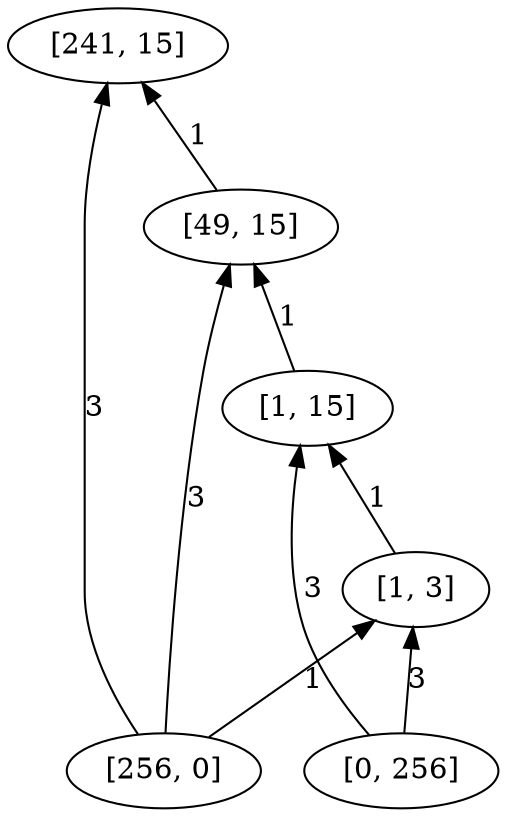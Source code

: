 digraph "DD" { 
rankdir = "BT" 
graph [ ordering = "out"];
5001 -> 1[label = "3"];
5001 -> 2[label = "3"];
5001 -> 4[label = "1"];
5002 -> 3[label = "3"];
5002 -> 4[label = "3"];
2 -> 1[label = "1"];
3 -> 2[label = "1"];
4 -> 3[label = "1"];
5001 [label = "[256, 0]",  shape = oval]
5002 [label = "[0, 256]",  shape = oval]
1 [label = "[241, 15]",  shape = oval]
2 [label = "[49, 15]",  shape = oval]
3 [label = "[1, 15]",  shape = oval]
4 [label = "[1, 3]",  shape = oval]
}
